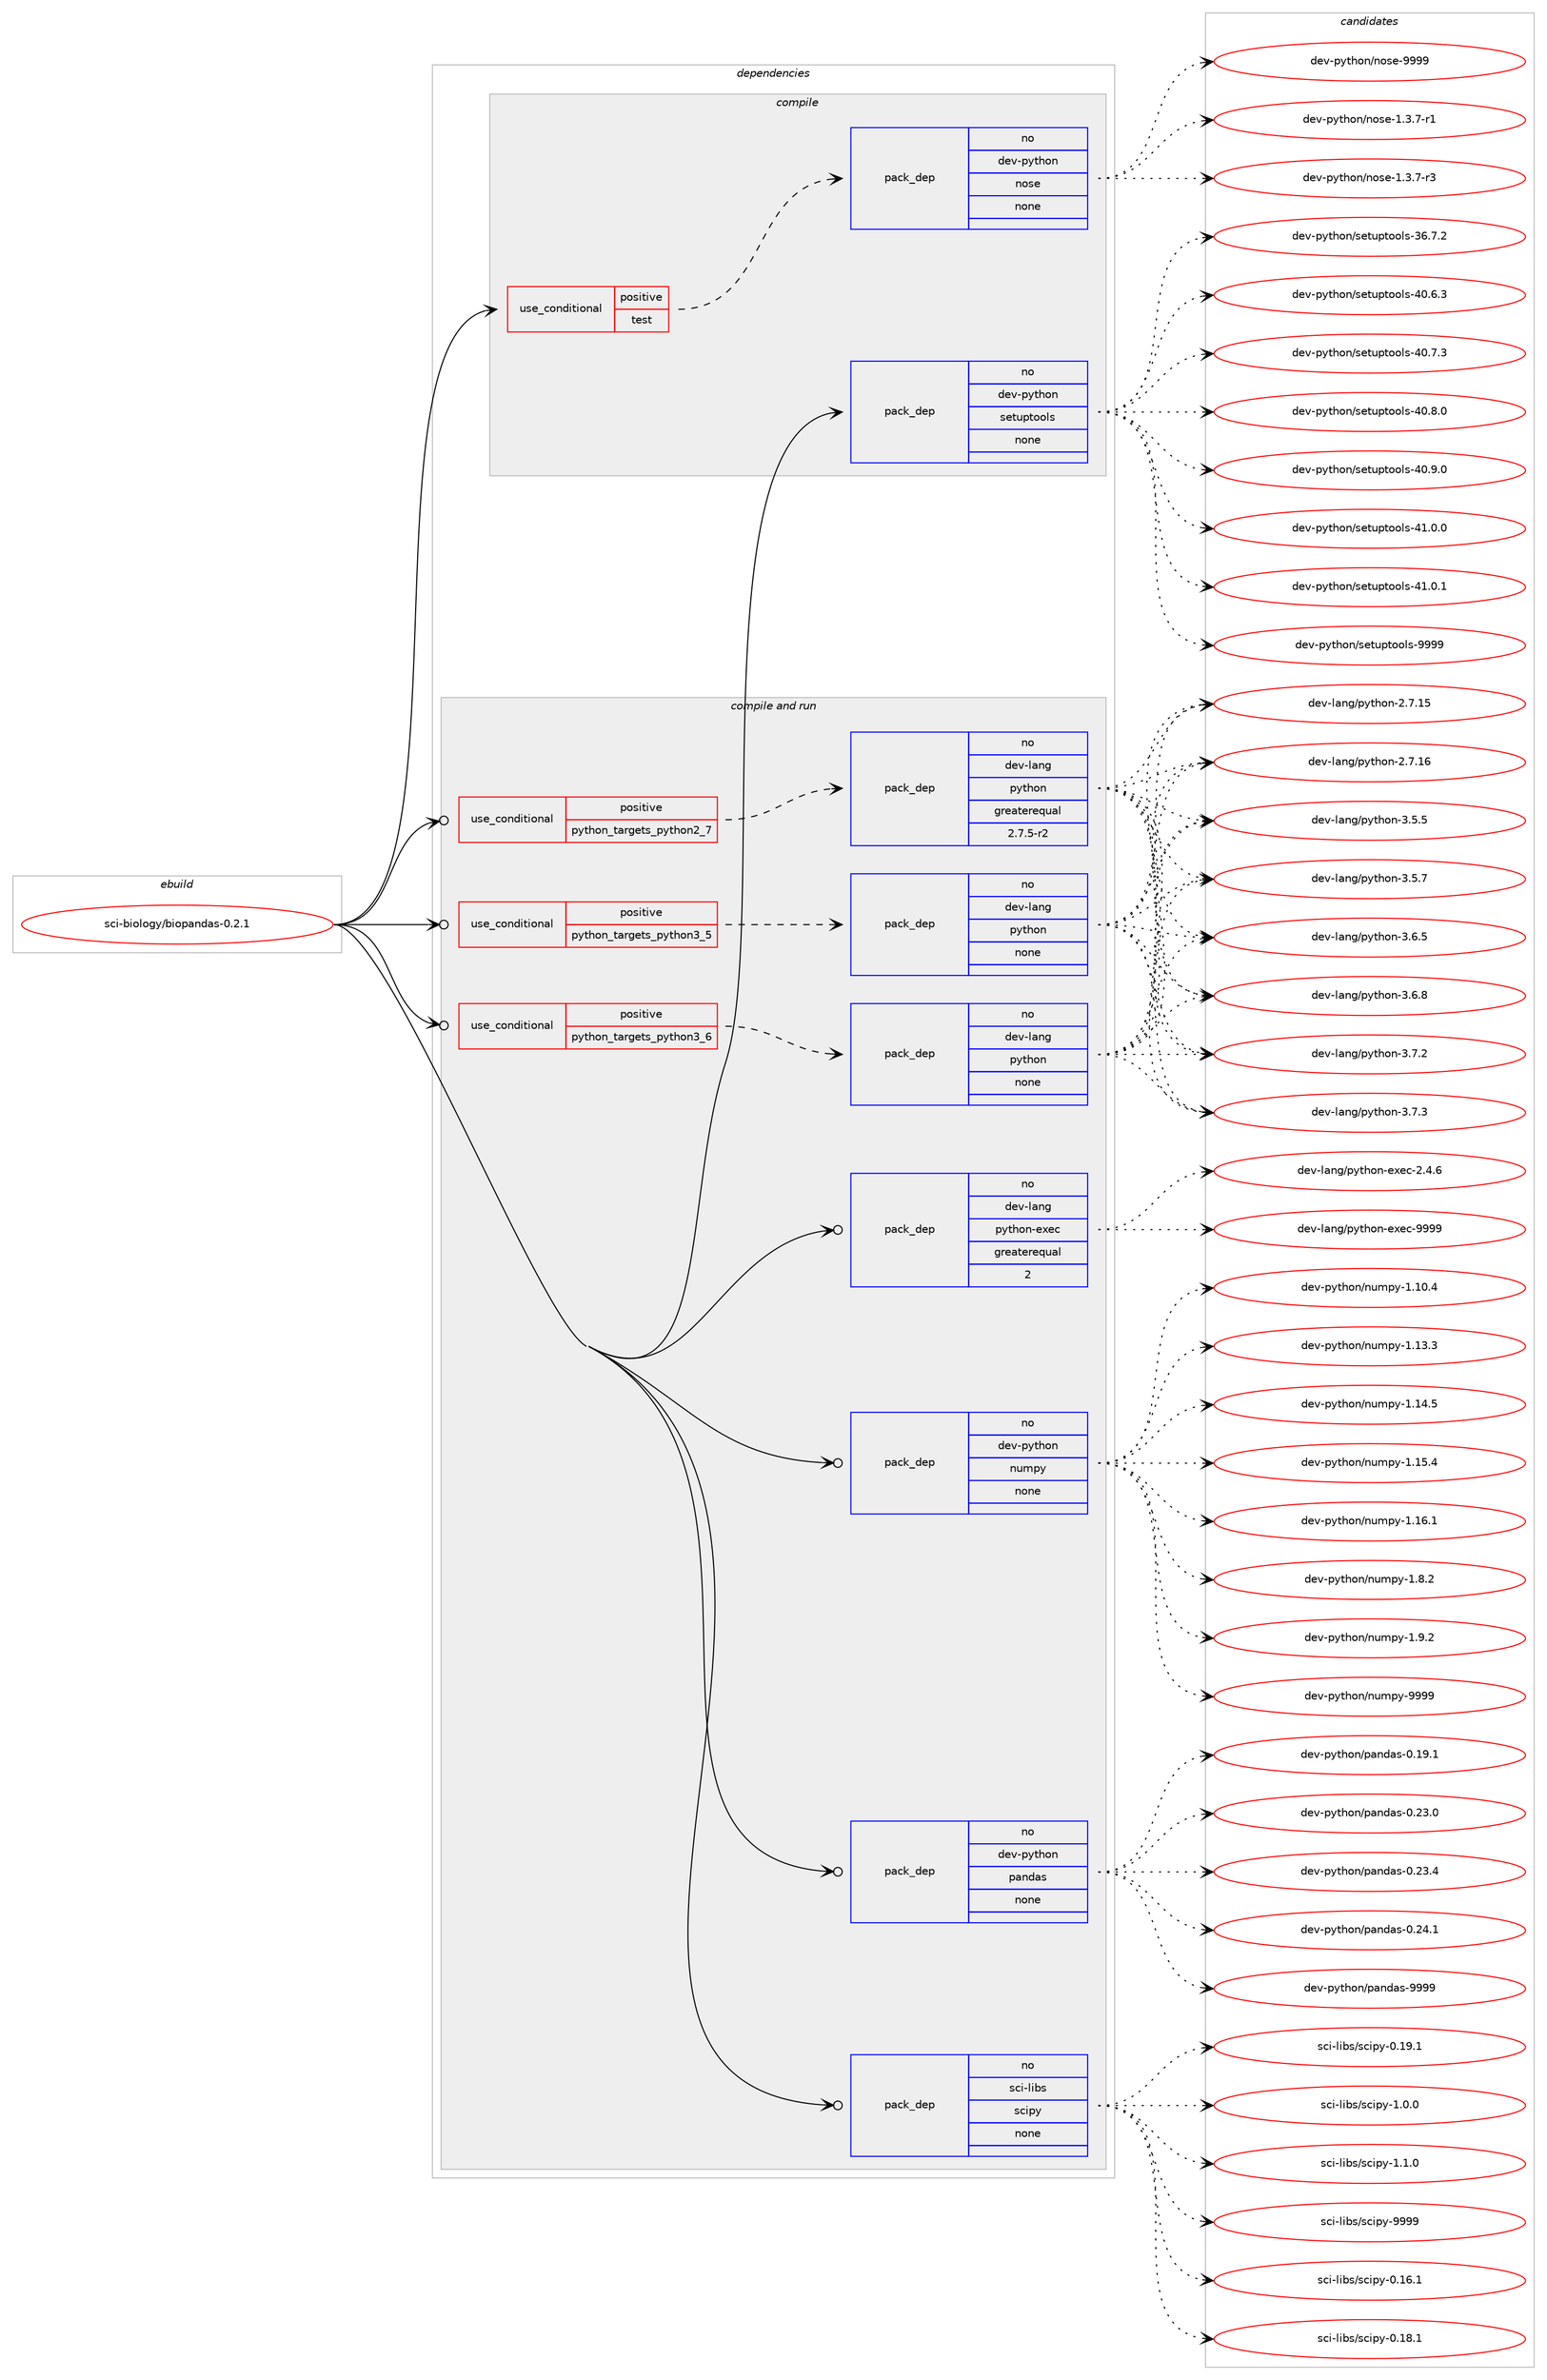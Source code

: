 digraph prolog {

# *************
# Graph options
# *************

newrank=true;
concentrate=true;
compound=true;
graph [rankdir=LR,fontname=Helvetica,fontsize=10,ranksep=1.5];#, ranksep=2.5, nodesep=0.2];
edge  [arrowhead=vee];
node  [fontname=Helvetica,fontsize=10];

# **********
# The ebuild
# **********

subgraph cluster_leftcol {
color=gray;
rank=same;
label=<<i>ebuild</i>>;
id [label="sci-biology/biopandas-0.2.1", color=red, width=4, href="../sci-biology/biopandas-0.2.1.svg"];
}

# ****************
# The dependencies
# ****************

subgraph cluster_midcol {
color=gray;
label=<<i>dependencies</i>>;
subgraph cluster_compile {
fillcolor="#eeeeee";
style=filled;
label=<<i>compile</i>>;
subgraph cond1062 {
dependency4250 [label=<<TABLE BORDER="0" CELLBORDER="1" CELLSPACING="0" CELLPADDING="4"><TR><TD ROWSPAN="3" CELLPADDING="10">use_conditional</TD></TR><TR><TD>positive</TD></TR><TR><TD>test</TD></TR></TABLE>>, shape=none, color=red];
subgraph pack3126 {
dependency4251 [label=<<TABLE BORDER="0" CELLBORDER="1" CELLSPACING="0" CELLPADDING="4" WIDTH="220"><TR><TD ROWSPAN="6" CELLPADDING="30">pack_dep</TD></TR><TR><TD WIDTH="110">no</TD></TR><TR><TD>dev-python</TD></TR><TR><TD>nose</TD></TR><TR><TD>none</TD></TR><TR><TD></TD></TR></TABLE>>, shape=none, color=blue];
}
dependency4250:e -> dependency4251:w [weight=20,style="dashed",arrowhead="vee"];
}
id:e -> dependency4250:w [weight=20,style="solid",arrowhead="vee"];
subgraph pack3127 {
dependency4252 [label=<<TABLE BORDER="0" CELLBORDER="1" CELLSPACING="0" CELLPADDING="4" WIDTH="220"><TR><TD ROWSPAN="6" CELLPADDING="30">pack_dep</TD></TR><TR><TD WIDTH="110">no</TD></TR><TR><TD>dev-python</TD></TR><TR><TD>setuptools</TD></TR><TR><TD>none</TD></TR><TR><TD></TD></TR></TABLE>>, shape=none, color=blue];
}
id:e -> dependency4252:w [weight=20,style="solid",arrowhead="vee"];
}
subgraph cluster_compileandrun {
fillcolor="#eeeeee";
style=filled;
label=<<i>compile and run</i>>;
subgraph cond1063 {
dependency4253 [label=<<TABLE BORDER="0" CELLBORDER="1" CELLSPACING="0" CELLPADDING="4"><TR><TD ROWSPAN="3" CELLPADDING="10">use_conditional</TD></TR><TR><TD>positive</TD></TR><TR><TD>python_targets_python2_7</TD></TR></TABLE>>, shape=none, color=red];
subgraph pack3128 {
dependency4254 [label=<<TABLE BORDER="0" CELLBORDER="1" CELLSPACING="0" CELLPADDING="4" WIDTH="220"><TR><TD ROWSPAN="6" CELLPADDING="30">pack_dep</TD></TR><TR><TD WIDTH="110">no</TD></TR><TR><TD>dev-lang</TD></TR><TR><TD>python</TD></TR><TR><TD>greaterequal</TD></TR><TR><TD>2.7.5-r2</TD></TR></TABLE>>, shape=none, color=blue];
}
dependency4253:e -> dependency4254:w [weight=20,style="dashed",arrowhead="vee"];
}
id:e -> dependency4253:w [weight=20,style="solid",arrowhead="odotvee"];
subgraph cond1064 {
dependency4255 [label=<<TABLE BORDER="0" CELLBORDER="1" CELLSPACING="0" CELLPADDING="4"><TR><TD ROWSPAN="3" CELLPADDING="10">use_conditional</TD></TR><TR><TD>positive</TD></TR><TR><TD>python_targets_python3_5</TD></TR></TABLE>>, shape=none, color=red];
subgraph pack3129 {
dependency4256 [label=<<TABLE BORDER="0" CELLBORDER="1" CELLSPACING="0" CELLPADDING="4" WIDTH="220"><TR><TD ROWSPAN="6" CELLPADDING="30">pack_dep</TD></TR><TR><TD WIDTH="110">no</TD></TR><TR><TD>dev-lang</TD></TR><TR><TD>python</TD></TR><TR><TD>none</TD></TR><TR><TD></TD></TR></TABLE>>, shape=none, color=blue];
}
dependency4255:e -> dependency4256:w [weight=20,style="dashed",arrowhead="vee"];
}
id:e -> dependency4255:w [weight=20,style="solid",arrowhead="odotvee"];
subgraph cond1065 {
dependency4257 [label=<<TABLE BORDER="0" CELLBORDER="1" CELLSPACING="0" CELLPADDING="4"><TR><TD ROWSPAN="3" CELLPADDING="10">use_conditional</TD></TR><TR><TD>positive</TD></TR><TR><TD>python_targets_python3_6</TD></TR></TABLE>>, shape=none, color=red];
subgraph pack3130 {
dependency4258 [label=<<TABLE BORDER="0" CELLBORDER="1" CELLSPACING="0" CELLPADDING="4" WIDTH="220"><TR><TD ROWSPAN="6" CELLPADDING="30">pack_dep</TD></TR><TR><TD WIDTH="110">no</TD></TR><TR><TD>dev-lang</TD></TR><TR><TD>python</TD></TR><TR><TD>none</TD></TR><TR><TD></TD></TR></TABLE>>, shape=none, color=blue];
}
dependency4257:e -> dependency4258:w [weight=20,style="dashed",arrowhead="vee"];
}
id:e -> dependency4257:w [weight=20,style="solid",arrowhead="odotvee"];
subgraph pack3131 {
dependency4259 [label=<<TABLE BORDER="0" CELLBORDER="1" CELLSPACING="0" CELLPADDING="4" WIDTH="220"><TR><TD ROWSPAN="6" CELLPADDING="30">pack_dep</TD></TR><TR><TD WIDTH="110">no</TD></TR><TR><TD>dev-lang</TD></TR><TR><TD>python-exec</TD></TR><TR><TD>greaterequal</TD></TR><TR><TD>2</TD></TR></TABLE>>, shape=none, color=blue];
}
id:e -> dependency4259:w [weight=20,style="solid",arrowhead="odotvee"];
subgraph pack3132 {
dependency4260 [label=<<TABLE BORDER="0" CELLBORDER="1" CELLSPACING="0" CELLPADDING="4" WIDTH="220"><TR><TD ROWSPAN="6" CELLPADDING="30">pack_dep</TD></TR><TR><TD WIDTH="110">no</TD></TR><TR><TD>dev-python</TD></TR><TR><TD>numpy</TD></TR><TR><TD>none</TD></TR><TR><TD></TD></TR></TABLE>>, shape=none, color=blue];
}
id:e -> dependency4260:w [weight=20,style="solid",arrowhead="odotvee"];
subgraph pack3133 {
dependency4261 [label=<<TABLE BORDER="0" CELLBORDER="1" CELLSPACING="0" CELLPADDING="4" WIDTH="220"><TR><TD ROWSPAN="6" CELLPADDING="30">pack_dep</TD></TR><TR><TD WIDTH="110">no</TD></TR><TR><TD>dev-python</TD></TR><TR><TD>pandas</TD></TR><TR><TD>none</TD></TR><TR><TD></TD></TR></TABLE>>, shape=none, color=blue];
}
id:e -> dependency4261:w [weight=20,style="solid",arrowhead="odotvee"];
subgraph pack3134 {
dependency4262 [label=<<TABLE BORDER="0" CELLBORDER="1" CELLSPACING="0" CELLPADDING="4" WIDTH="220"><TR><TD ROWSPAN="6" CELLPADDING="30">pack_dep</TD></TR><TR><TD WIDTH="110">no</TD></TR><TR><TD>sci-libs</TD></TR><TR><TD>scipy</TD></TR><TR><TD>none</TD></TR><TR><TD></TD></TR></TABLE>>, shape=none, color=blue];
}
id:e -> dependency4262:w [weight=20,style="solid",arrowhead="odotvee"];
}
subgraph cluster_run {
fillcolor="#eeeeee";
style=filled;
label=<<i>run</i>>;
}
}

# **************
# The candidates
# **************

subgraph cluster_choices {
rank=same;
color=gray;
label=<<i>candidates</i>>;

subgraph choice3126 {
color=black;
nodesep=1;
choice10010111845112121116104111110471101111151014549465146554511449 [label="dev-python/nose-1.3.7-r1", color=red, width=4,href="../dev-python/nose-1.3.7-r1.svg"];
choice10010111845112121116104111110471101111151014549465146554511451 [label="dev-python/nose-1.3.7-r3", color=red, width=4,href="../dev-python/nose-1.3.7-r3.svg"];
choice10010111845112121116104111110471101111151014557575757 [label="dev-python/nose-9999", color=red, width=4,href="../dev-python/nose-9999.svg"];
dependency4251:e -> choice10010111845112121116104111110471101111151014549465146554511449:w [style=dotted,weight="100"];
dependency4251:e -> choice10010111845112121116104111110471101111151014549465146554511451:w [style=dotted,weight="100"];
dependency4251:e -> choice10010111845112121116104111110471101111151014557575757:w [style=dotted,weight="100"];
}
subgraph choice3127 {
color=black;
nodesep=1;
choice100101118451121211161041111104711510111611711211611111110811545515446554650 [label="dev-python/setuptools-36.7.2", color=red, width=4,href="../dev-python/setuptools-36.7.2.svg"];
choice100101118451121211161041111104711510111611711211611111110811545524846544651 [label="dev-python/setuptools-40.6.3", color=red, width=4,href="../dev-python/setuptools-40.6.3.svg"];
choice100101118451121211161041111104711510111611711211611111110811545524846554651 [label="dev-python/setuptools-40.7.3", color=red, width=4,href="../dev-python/setuptools-40.7.3.svg"];
choice100101118451121211161041111104711510111611711211611111110811545524846564648 [label="dev-python/setuptools-40.8.0", color=red, width=4,href="../dev-python/setuptools-40.8.0.svg"];
choice100101118451121211161041111104711510111611711211611111110811545524846574648 [label="dev-python/setuptools-40.9.0", color=red, width=4,href="../dev-python/setuptools-40.9.0.svg"];
choice100101118451121211161041111104711510111611711211611111110811545524946484648 [label="dev-python/setuptools-41.0.0", color=red, width=4,href="../dev-python/setuptools-41.0.0.svg"];
choice100101118451121211161041111104711510111611711211611111110811545524946484649 [label="dev-python/setuptools-41.0.1", color=red, width=4,href="../dev-python/setuptools-41.0.1.svg"];
choice10010111845112121116104111110471151011161171121161111111081154557575757 [label="dev-python/setuptools-9999", color=red, width=4,href="../dev-python/setuptools-9999.svg"];
dependency4252:e -> choice100101118451121211161041111104711510111611711211611111110811545515446554650:w [style=dotted,weight="100"];
dependency4252:e -> choice100101118451121211161041111104711510111611711211611111110811545524846544651:w [style=dotted,weight="100"];
dependency4252:e -> choice100101118451121211161041111104711510111611711211611111110811545524846554651:w [style=dotted,weight="100"];
dependency4252:e -> choice100101118451121211161041111104711510111611711211611111110811545524846564648:w [style=dotted,weight="100"];
dependency4252:e -> choice100101118451121211161041111104711510111611711211611111110811545524846574648:w [style=dotted,weight="100"];
dependency4252:e -> choice100101118451121211161041111104711510111611711211611111110811545524946484648:w [style=dotted,weight="100"];
dependency4252:e -> choice100101118451121211161041111104711510111611711211611111110811545524946484649:w [style=dotted,weight="100"];
dependency4252:e -> choice10010111845112121116104111110471151011161171121161111111081154557575757:w [style=dotted,weight="100"];
}
subgraph choice3128 {
color=black;
nodesep=1;
choice10010111845108971101034711212111610411111045504655464953 [label="dev-lang/python-2.7.15", color=red, width=4,href="../dev-lang/python-2.7.15.svg"];
choice10010111845108971101034711212111610411111045504655464954 [label="dev-lang/python-2.7.16", color=red, width=4,href="../dev-lang/python-2.7.16.svg"];
choice100101118451089711010347112121116104111110455146534653 [label="dev-lang/python-3.5.5", color=red, width=4,href="../dev-lang/python-3.5.5.svg"];
choice100101118451089711010347112121116104111110455146534655 [label="dev-lang/python-3.5.7", color=red, width=4,href="../dev-lang/python-3.5.7.svg"];
choice100101118451089711010347112121116104111110455146544653 [label="dev-lang/python-3.6.5", color=red, width=4,href="../dev-lang/python-3.6.5.svg"];
choice100101118451089711010347112121116104111110455146544656 [label="dev-lang/python-3.6.8", color=red, width=4,href="../dev-lang/python-3.6.8.svg"];
choice100101118451089711010347112121116104111110455146554650 [label="dev-lang/python-3.7.2", color=red, width=4,href="../dev-lang/python-3.7.2.svg"];
choice100101118451089711010347112121116104111110455146554651 [label="dev-lang/python-3.7.3", color=red, width=4,href="../dev-lang/python-3.7.3.svg"];
dependency4254:e -> choice10010111845108971101034711212111610411111045504655464953:w [style=dotted,weight="100"];
dependency4254:e -> choice10010111845108971101034711212111610411111045504655464954:w [style=dotted,weight="100"];
dependency4254:e -> choice100101118451089711010347112121116104111110455146534653:w [style=dotted,weight="100"];
dependency4254:e -> choice100101118451089711010347112121116104111110455146534655:w [style=dotted,weight="100"];
dependency4254:e -> choice100101118451089711010347112121116104111110455146544653:w [style=dotted,weight="100"];
dependency4254:e -> choice100101118451089711010347112121116104111110455146544656:w [style=dotted,weight="100"];
dependency4254:e -> choice100101118451089711010347112121116104111110455146554650:w [style=dotted,weight="100"];
dependency4254:e -> choice100101118451089711010347112121116104111110455146554651:w [style=dotted,weight="100"];
}
subgraph choice3129 {
color=black;
nodesep=1;
choice10010111845108971101034711212111610411111045504655464953 [label="dev-lang/python-2.7.15", color=red, width=4,href="../dev-lang/python-2.7.15.svg"];
choice10010111845108971101034711212111610411111045504655464954 [label="dev-lang/python-2.7.16", color=red, width=4,href="../dev-lang/python-2.7.16.svg"];
choice100101118451089711010347112121116104111110455146534653 [label="dev-lang/python-3.5.5", color=red, width=4,href="../dev-lang/python-3.5.5.svg"];
choice100101118451089711010347112121116104111110455146534655 [label="dev-lang/python-3.5.7", color=red, width=4,href="../dev-lang/python-3.5.7.svg"];
choice100101118451089711010347112121116104111110455146544653 [label="dev-lang/python-3.6.5", color=red, width=4,href="../dev-lang/python-3.6.5.svg"];
choice100101118451089711010347112121116104111110455146544656 [label="dev-lang/python-3.6.8", color=red, width=4,href="../dev-lang/python-3.6.8.svg"];
choice100101118451089711010347112121116104111110455146554650 [label="dev-lang/python-3.7.2", color=red, width=4,href="../dev-lang/python-3.7.2.svg"];
choice100101118451089711010347112121116104111110455146554651 [label="dev-lang/python-3.7.3", color=red, width=4,href="../dev-lang/python-3.7.3.svg"];
dependency4256:e -> choice10010111845108971101034711212111610411111045504655464953:w [style=dotted,weight="100"];
dependency4256:e -> choice10010111845108971101034711212111610411111045504655464954:w [style=dotted,weight="100"];
dependency4256:e -> choice100101118451089711010347112121116104111110455146534653:w [style=dotted,weight="100"];
dependency4256:e -> choice100101118451089711010347112121116104111110455146534655:w [style=dotted,weight="100"];
dependency4256:e -> choice100101118451089711010347112121116104111110455146544653:w [style=dotted,weight="100"];
dependency4256:e -> choice100101118451089711010347112121116104111110455146544656:w [style=dotted,weight="100"];
dependency4256:e -> choice100101118451089711010347112121116104111110455146554650:w [style=dotted,weight="100"];
dependency4256:e -> choice100101118451089711010347112121116104111110455146554651:w [style=dotted,weight="100"];
}
subgraph choice3130 {
color=black;
nodesep=1;
choice10010111845108971101034711212111610411111045504655464953 [label="dev-lang/python-2.7.15", color=red, width=4,href="../dev-lang/python-2.7.15.svg"];
choice10010111845108971101034711212111610411111045504655464954 [label="dev-lang/python-2.7.16", color=red, width=4,href="../dev-lang/python-2.7.16.svg"];
choice100101118451089711010347112121116104111110455146534653 [label="dev-lang/python-3.5.5", color=red, width=4,href="../dev-lang/python-3.5.5.svg"];
choice100101118451089711010347112121116104111110455146534655 [label="dev-lang/python-3.5.7", color=red, width=4,href="../dev-lang/python-3.5.7.svg"];
choice100101118451089711010347112121116104111110455146544653 [label="dev-lang/python-3.6.5", color=red, width=4,href="../dev-lang/python-3.6.5.svg"];
choice100101118451089711010347112121116104111110455146544656 [label="dev-lang/python-3.6.8", color=red, width=4,href="../dev-lang/python-3.6.8.svg"];
choice100101118451089711010347112121116104111110455146554650 [label="dev-lang/python-3.7.2", color=red, width=4,href="../dev-lang/python-3.7.2.svg"];
choice100101118451089711010347112121116104111110455146554651 [label="dev-lang/python-3.7.3", color=red, width=4,href="../dev-lang/python-3.7.3.svg"];
dependency4258:e -> choice10010111845108971101034711212111610411111045504655464953:w [style=dotted,weight="100"];
dependency4258:e -> choice10010111845108971101034711212111610411111045504655464954:w [style=dotted,weight="100"];
dependency4258:e -> choice100101118451089711010347112121116104111110455146534653:w [style=dotted,weight="100"];
dependency4258:e -> choice100101118451089711010347112121116104111110455146534655:w [style=dotted,weight="100"];
dependency4258:e -> choice100101118451089711010347112121116104111110455146544653:w [style=dotted,weight="100"];
dependency4258:e -> choice100101118451089711010347112121116104111110455146544656:w [style=dotted,weight="100"];
dependency4258:e -> choice100101118451089711010347112121116104111110455146554650:w [style=dotted,weight="100"];
dependency4258:e -> choice100101118451089711010347112121116104111110455146554651:w [style=dotted,weight="100"];
}
subgraph choice3131 {
color=black;
nodesep=1;
choice1001011184510897110103471121211161041111104510112010199455046524654 [label="dev-lang/python-exec-2.4.6", color=red, width=4,href="../dev-lang/python-exec-2.4.6.svg"];
choice10010111845108971101034711212111610411111045101120101994557575757 [label="dev-lang/python-exec-9999", color=red, width=4,href="../dev-lang/python-exec-9999.svg"];
dependency4259:e -> choice1001011184510897110103471121211161041111104510112010199455046524654:w [style=dotted,weight="100"];
dependency4259:e -> choice10010111845108971101034711212111610411111045101120101994557575757:w [style=dotted,weight="100"];
}
subgraph choice3132 {
color=black;
nodesep=1;
choice100101118451121211161041111104711011710911212145494649484652 [label="dev-python/numpy-1.10.4", color=red, width=4,href="../dev-python/numpy-1.10.4.svg"];
choice100101118451121211161041111104711011710911212145494649514651 [label="dev-python/numpy-1.13.3", color=red, width=4,href="../dev-python/numpy-1.13.3.svg"];
choice100101118451121211161041111104711011710911212145494649524653 [label="dev-python/numpy-1.14.5", color=red, width=4,href="../dev-python/numpy-1.14.5.svg"];
choice100101118451121211161041111104711011710911212145494649534652 [label="dev-python/numpy-1.15.4", color=red, width=4,href="../dev-python/numpy-1.15.4.svg"];
choice100101118451121211161041111104711011710911212145494649544649 [label="dev-python/numpy-1.16.1", color=red, width=4,href="../dev-python/numpy-1.16.1.svg"];
choice1001011184511212111610411111047110117109112121454946564650 [label="dev-python/numpy-1.8.2", color=red, width=4,href="../dev-python/numpy-1.8.2.svg"];
choice1001011184511212111610411111047110117109112121454946574650 [label="dev-python/numpy-1.9.2", color=red, width=4,href="../dev-python/numpy-1.9.2.svg"];
choice10010111845112121116104111110471101171091121214557575757 [label="dev-python/numpy-9999", color=red, width=4,href="../dev-python/numpy-9999.svg"];
dependency4260:e -> choice100101118451121211161041111104711011710911212145494649484652:w [style=dotted,weight="100"];
dependency4260:e -> choice100101118451121211161041111104711011710911212145494649514651:w [style=dotted,weight="100"];
dependency4260:e -> choice100101118451121211161041111104711011710911212145494649524653:w [style=dotted,weight="100"];
dependency4260:e -> choice100101118451121211161041111104711011710911212145494649534652:w [style=dotted,weight="100"];
dependency4260:e -> choice100101118451121211161041111104711011710911212145494649544649:w [style=dotted,weight="100"];
dependency4260:e -> choice1001011184511212111610411111047110117109112121454946564650:w [style=dotted,weight="100"];
dependency4260:e -> choice1001011184511212111610411111047110117109112121454946574650:w [style=dotted,weight="100"];
dependency4260:e -> choice10010111845112121116104111110471101171091121214557575757:w [style=dotted,weight="100"];
}
subgraph choice3133 {
color=black;
nodesep=1;
choice1001011184511212111610411111047112971101009711545484649574649 [label="dev-python/pandas-0.19.1", color=red, width=4,href="../dev-python/pandas-0.19.1.svg"];
choice1001011184511212111610411111047112971101009711545484650514648 [label="dev-python/pandas-0.23.0", color=red, width=4,href="../dev-python/pandas-0.23.0.svg"];
choice1001011184511212111610411111047112971101009711545484650514652 [label="dev-python/pandas-0.23.4", color=red, width=4,href="../dev-python/pandas-0.23.4.svg"];
choice1001011184511212111610411111047112971101009711545484650524649 [label="dev-python/pandas-0.24.1", color=red, width=4,href="../dev-python/pandas-0.24.1.svg"];
choice100101118451121211161041111104711297110100971154557575757 [label="dev-python/pandas-9999", color=red, width=4,href="../dev-python/pandas-9999.svg"];
dependency4261:e -> choice1001011184511212111610411111047112971101009711545484649574649:w [style=dotted,weight="100"];
dependency4261:e -> choice1001011184511212111610411111047112971101009711545484650514648:w [style=dotted,weight="100"];
dependency4261:e -> choice1001011184511212111610411111047112971101009711545484650514652:w [style=dotted,weight="100"];
dependency4261:e -> choice1001011184511212111610411111047112971101009711545484650524649:w [style=dotted,weight="100"];
dependency4261:e -> choice100101118451121211161041111104711297110100971154557575757:w [style=dotted,weight="100"];
}
subgraph choice3134 {
color=black;
nodesep=1;
choice115991054510810598115471159910511212145484649544649 [label="sci-libs/scipy-0.16.1", color=red, width=4,href="../sci-libs/scipy-0.16.1.svg"];
choice115991054510810598115471159910511212145484649564649 [label="sci-libs/scipy-0.18.1", color=red, width=4,href="../sci-libs/scipy-0.18.1.svg"];
choice115991054510810598115471159910511212145484649574649 [label="sci-libs/scipy-0.19.1", color=red, width=4,href="../sci-libs/scipy-0.19.1.svg"];
choice1159910545108105981154711599105112121454946484648 [label="sci-libs/scipy-1.0.0", color=red, width=4,href="../sci-libs/scipy-1.0.0.svg"];
choice1159910545108105981154711599105112121454946494648 [label="sci-libs/scipy-1.1.0", color=red, width=4,href="../sci-libs/scipy-1.1.0.svg"];
choice11599105451081059811547115991051121214557575757 [label="sci-libs/scipy-9999", color=red, width=4,href="../sci-libs/scipy-9999.svg"];
dependency4262:e -> choice115991054510810598115471159910511212145484649544649:w [style=dotted,weight="100"];
dependency4262:e -> choice115991054510810598115471159910511212145484649564649:w [style=dotted,weight="100"];
dependency4262:e -> choice115991054510810598115471159910511212145484649574649:w [style=dotted,weight="100"];
dependency4262:e -> choice1159910545108105981154711599105112121454946484648:w [style=dotted,weight="100"];
dependency4262:e -> choice1159910545108105981154711599105112121454946494648:w [style=dotted,weight="100"];
dependency4262:e -> choice11599105451081059811547115991051121214557575757:w [style=dotted,weight="100"];
}
}

}
